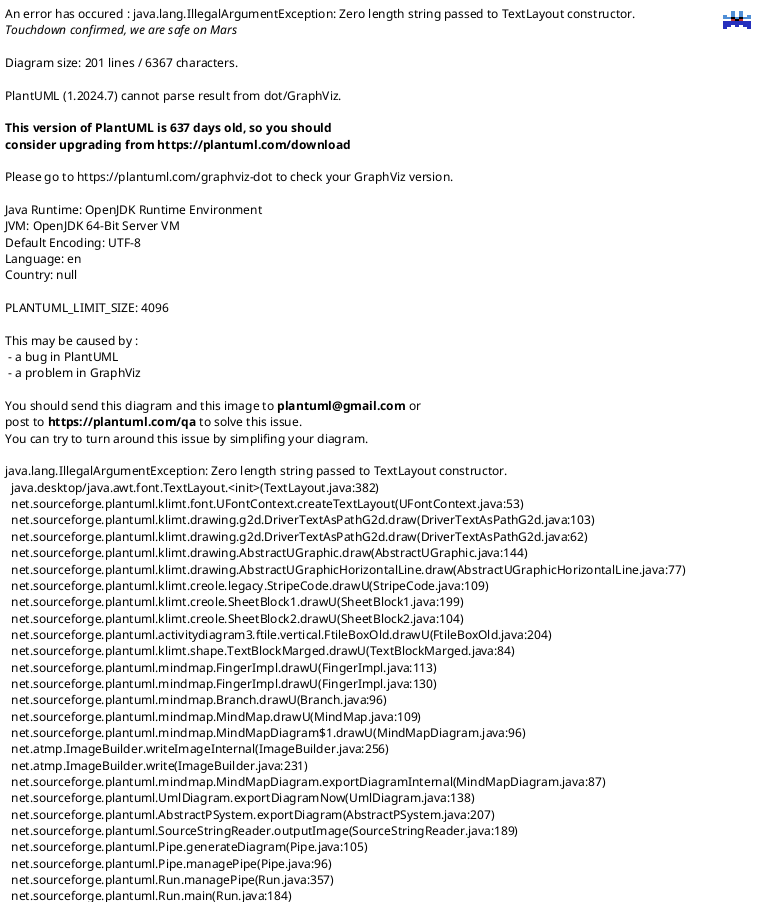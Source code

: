 @startmindmap
scale 850 width
*[#cornflowerblue] (重点内容)[[https://docs.substrate.io/tutorials/get-started/trusted-network/ Add trusted nodes]]
**[#aqua]:About Substrate Consensus:
<code>

The Substrate node template uses a proof of authority consensus model
also referred to as authority round or Aura consensus .
The Aura consensus protocol limits block production to
a rotating list of authorized accounts.
The authorized accounts—authorities—create blocks in
a round robin fashion and are generally considered to be
trusted participants in the network.

This consensus model provides a simple approach to
starting a solo blockchain for a limited number of participants.

In this tutorial, you'll see how to generate the keys
required to authorize a node to participate in the network,
how to configure and share information about the network
with other authorized accounts, and how to launch the network
with an approved set of validators.
</code>;
**:Tutorial objectives:
<code>

Generate key pairs for use as a network authority.
Create a custom chain specification file.
Launch a private two-node blockchain network.
</code>;
** Generate your account and keys
***:Key generation options:
<code>

a node-template subcommand
the standalone subkey command-line program
the Polkadot-JS application
third-party key generation utilities.
</code>;
***:Generate local keys using the node template:
<code>

./target/release/node-template key generate --scheme Sr25519 --password-interactive
Type a password for the generated keys.
./target/release/node-template key inspect --password-interactive --scheme Ed25519 "pig giraffe ceiling enter weird liar orange decline behind total despair fly"
Type the password you used to generate the keys.
</code>;
*** Generate a second set of keys
** Create a custom chain specification
***:(Ten Steps)Modify the local chain specification
<code>

./target/release/node-template build-spec --disable-default-bootnode --chain local > customSpec.json
head customSpec.json
tail -n 80 customSpec.json
Modify the name field to identify this chain specification as a custom chain specification.
Modify aura field to specify the nodes
Modify the grandpa field to specify the nodes
</code>;
***[#lightcoral]:customSpec.json
<code>

{
 "name": "Local Testnet",
 "id": "local_testnet",
 "chainType": "Local",
 "bootNodes": [],
 "telemetryEndpoints": null,
 "protocolId": null,
 "properties": null,
 "consensusEngine": null,
 "codeSubstitutes": {},
}
</code>;
***:Add validators
<code>

As you have just seen, you can add and change the authority addresses
in a chain specification by modifying the aura and grandpa sections.

You can use this technique to add as many validators as you like.

Be sure to use unique keys for each validator.
If two validators have the same keys, they produce conflicting blocks.
</code>;
** Modify the aura section to include Sr25519 addresses.
** Modify the grandpa section to include Ed25519 addresses and a voting weight.
**:Convert the chain specification to raw format
<code>

./target/release/node-template
build-spec
--chain=customSpec.json
--raw
--disable-default-bootnode
> customSpecRaw.json
</code>;
**:Share the chain specification with others
<code>

If you are creating a private blockchain network
to share with other participants, ensure that only
one person creates the chain specification and
shares the resulting raw version of that
specification-for example, the customSpecRaw.json file—with
all of the other validators in the network.

Because the Rust compiler produces optimized WebAssembly binaries
that aren't deterministically reproducible, each person who generates
the Wasm runtime produces a slightly different Wasm blob.

To ensure determinism, all participants in the blockchain network
must use exactly the same raw chain specification file
</code>;
**:Prepare to launch the private network
<code>

After you distribute the custom chain specification
to all network participants, you're ready to launch
your own private blockchain.

The steps are similar to the steps you followed
in Start the first blockchain node.

If you follow the steps in this tutorial,
however, you can add multiple computers to your network.

To continue, verify the following:
1. You have generated or collected the account
keys for at least two authority accounts.
2. You have updated your custom chain specification
to include the keys for block production (aura) and
block finalization (grandpa).
3. You have converted your custom chain specification
to raw format and distributed the raw chain specification
to the nodes participating in the private network.
</code>;
**:Start the first node
<code>
./target/release/node-template
  --base-path /tmp/node01
  --chain ./customSpecRaw.json
  --port 30333
  --ws-port 9945
  --rpc-port 9933
  --telemetry-url "wss://telemetry.polkadot.io/submit/ 0"
  --validator
  --rpc-methods Unsafe
  --name MyNode01
  --password-interactive
</code>;
*** --base-path /tmp/node01
*** --chain ./customSpecRaw.json
*** --port 30333
*** --ws-port 9945
*** --rpc-port 9933
*** --telemetry-url "wss://telemetry.polkadot.io/submit/ 0"
*** --validator
*** --rpc-methods Unsafe
*** --name MyNode01
*** --password-interactive
** View information about node operations
** Add keys to the keystore
*** tip: After you start the first node, no blocks are yet produced.
***: For each node:
<code>

Add the aura authority keys to enable block production.
Add the grandpa authority keys to enable block finalization.
</code>;
***: To insert keys into the keystore:
<code>

./target/release/node-template
key insert --base-path /tmp/node01
  --chain customSpecRaw.json
  --scheme Sr25519
  --suri <your-secret-seed>
  --password-interactive
  --key-type aura
</code>;
** Enable other participants to join
*** tip: You can now allow other validators to join the network using the --bootnodes and --validator command-line options.
***:To add a second validator to the private network:
<code>

./target/release/node-template
  --base-path /tmp/node02
  --chain ./customSpecRaw.json
  --port 30334
  --ws-port 9946
  --rpc-port 9934
  --telemetry-url "wss://telemetry.polkadot.io/submit/ 0"
  --validator
  --rpc-methods Unsafe
  --name MyNode02
  --bootnodes
  /ip4/127.0.0.1/tcp/30333/p2p/12D3KooWLmrYDLoNTyTYtRdDyZLWDe1paxzxTw5RgjmHLfzW96SX
  --password-interactive
</code>;
@endmindmap